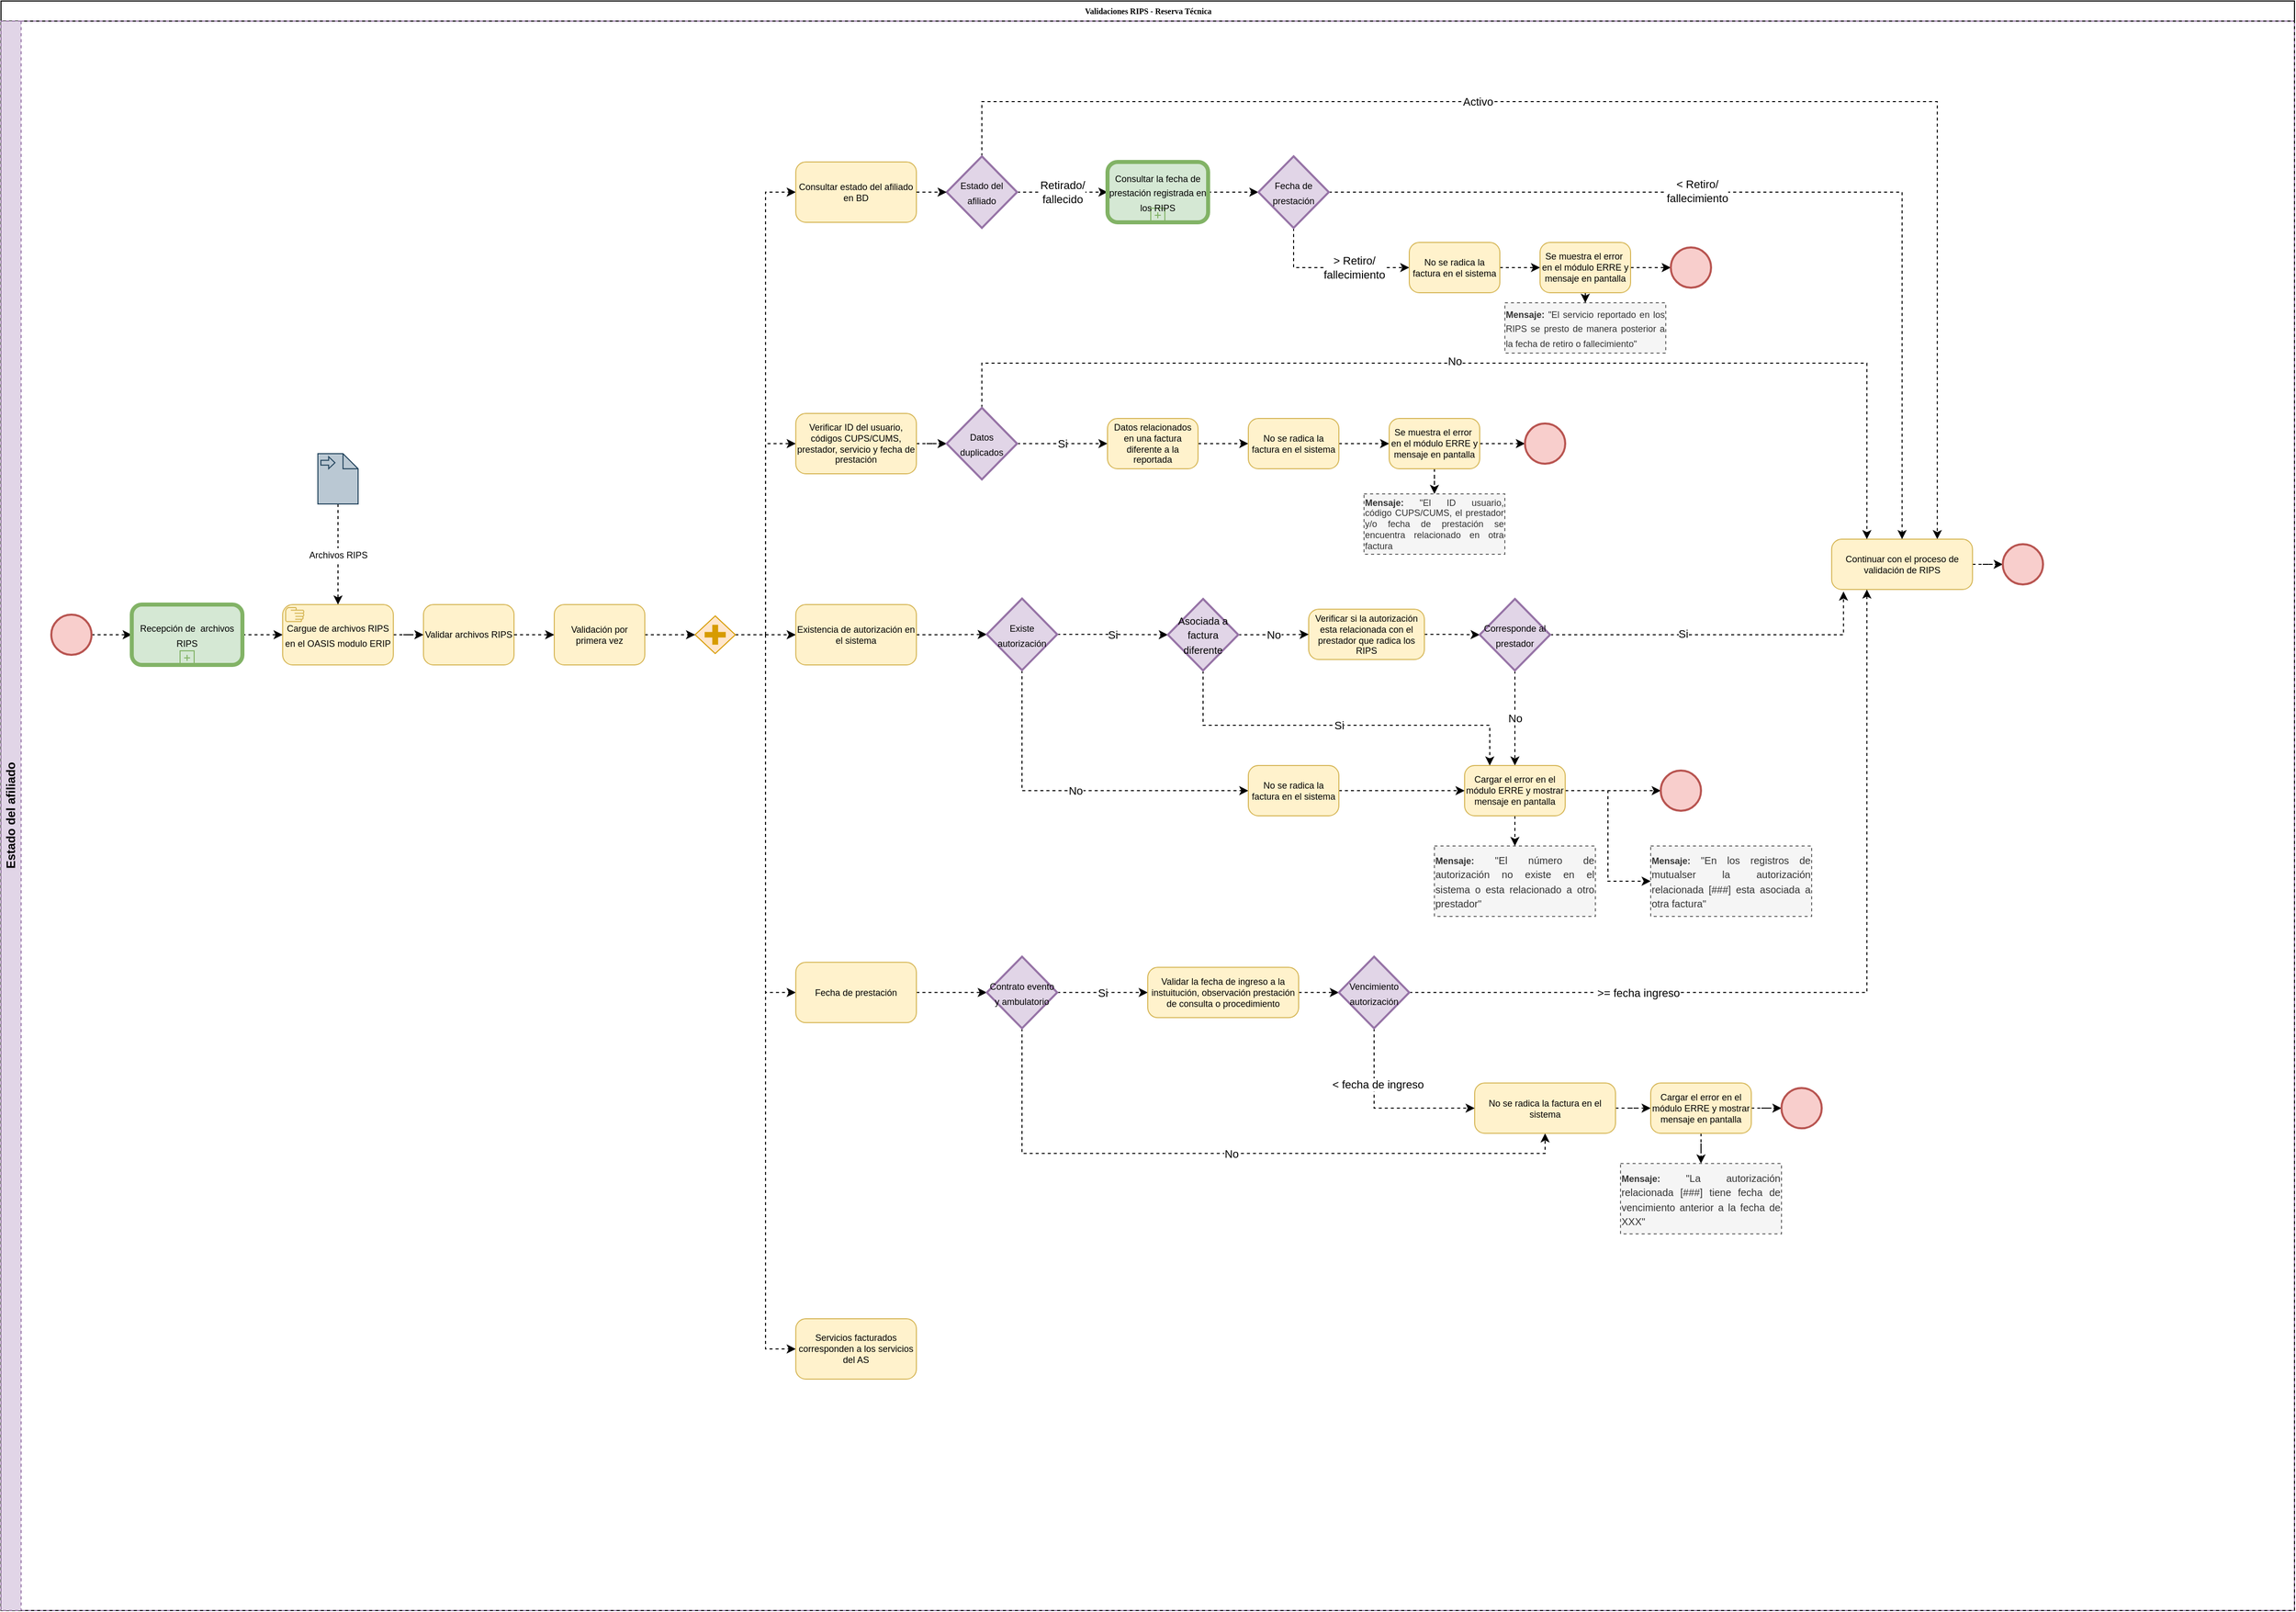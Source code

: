 <mxfile version="21.1.2" type="github">
  <diagram name="Page-1" id="c7488fd3-1785-93aa-aadb-54a6760d102a">
    <mxGraphModel dx="1617" dy="796" grid="1" gridSize="10" guides="1" tooltips="1" connect="1" arrows="1" fold="1" page="1" pageScale="1" pageWidth="2336" pageHeight="1654" background="none" math="0" shadow="0">
      <root>
        <mxCell id="0" />
        <mxCell id="1" parent="0" />
        <mxCell id="2b4e8129b02d487f-1" value="Validaciones RIPS - Reserva Técnica" style="swimlane;html=1;childLayout=stackLayout;horizontal=1;startSize=20;horizontalStack=0;rounded=0;shadow=0;labelBackgroundColor=none;strokeWidth=1;fontFamily=Verdana;fontSize=8;align=center;" parent="1" vertex="1">
          <mxGeometry x="30" y="40" width="2280" height="1600" as="geometry" />
        </mxCell>
        <mxCell id="2b4e8129b02d487f-2" value="Estado del afiliado" style="swimlane;html=1;startSize=20;horizontal=0;dashed=1;fillColor=#e1d5e7;strokeColor=#9673a6;" parent="2b4e8129b02d487f-1" vertex="1">
          <mxGeometry y="20" width="2280" height="1580" as="geometry" />
        </mxCell>
        <mxCell id="vUZzg_QwLZEA6atEJ-6O-3" style="edgeStyle=orthogonalEdgeStyle;rounded=0;orthogonalLoop=1;jettySize=auto;html=1;dashed=1;entryX=0;entryY=0.5;entryDx=0;entryDy=0;entryPerimeter=0;" parent="2b4e8129b02d487f-2" source="vUZzg_QwLZEA6atEJ-6O-2" target="q4aeZ8HjHM6SwuqYir7_-1" edge="1">
          <mxGeometry relative="1" as="geometry">
            <mxPoint x="140" y="610" as="targetPoint" />
          </mxGeometry>
        </mxCell>
        <mxCell id="vUZzg_QwLZEA6atEJ-6O-2" value="" style="strokeWidth=2;html=1;shape=mxgraph.flowchart.start_2;whiteSpace=wrap;fillColor=#f8cecc;strokeColor=#b85450;" parent="2b4e8129b02d487f-2" vertex="1">
          <mxGeometry x="50" y="590" width="40" height="40" as="geometry" />
        </mxCell>
        <mxCell id="q4aeZ8HjHM6SwuqYir7_-8" style="edgeStyle=orthogonalEdgeStyle;rounded=0;orthogonalLoop=1;jettySize=auto;html=1;dashed=1;" parent="2b4e8129b02d487f-2" source="q4aeZ8HjHM6SwuqYir7_-1" target="q4aeZ8HjHM6SwuqYir7_-11" edge="1">
          <mxGeometry relative="1" as="geometry">
            <mxPoint x="280" y="610" as="targetPoint" />
          </mxGeometry>
        </mxCell>
        <UserObject label="&lt;font style=&quot;font-size: 9px;&quot;&gt;Recepción de&amp;nbsp; archivos RIPS&lt;/font&gt;" link="https://app.diagrams.net/#Hkevinjporto%2FDiagramas-de-procesos%2Fmain%2FDiagrama_recepci%C3%B3n_RIPS" id="q4aeZ8HjHM6SwuqYir7_-1">
          <mxCell style="points=[[0.25,0,0],[0.5,0,0],[0.75,0,0],[1,0.25,0],[1,0.5,0],[1,0.75,0],[0.75,1,0],[0.5,1,0],[0.25,1,0],[0,0.75,0],[0,0.5,0],[0,0.25,0]];shape=mxgraph.bpmn.task;whiteSpace=wrap;rectStyle=rounded;size=10;html=1;bpmnShapeType=call;isLoopSub=1;fillColor=#d5e8d4;strokeColor=#82b366;" parent="2b4e8129b02d487f-2" vertex="1">
            <mxGeometry x="130" y="580" width="110" height="60" as="geometry" />
          </mxCell>
        </UserObject>
        <mxCell id="q4aeZ8HjHM6SwuqYir7_-10" value="Validar archivos RIPS" style="points=[[0.25,0,0],[0.5,0,0],[0.75,0,0],[1,0.25,0],[1,0.5,0],[1,0.75,0],[0.75,1,0],[0.5,1,0],[0.25,1,0],[0,0.75,0],[0,0.5,0],[0,0.25,0]];shape=mxgraph.bpmn.task;whiteSpace=wrap;rectStyle=rounded;size=10;html=1;taskMarker=abstract;fontSize=9;fillColor=#fff2cc;strokeColor=#d6b656;" parent="2b4e8129b02d487f-2" vertex="1">
          <mxGeometry x="420" y="580" width="90" height="60" as="geometry" />
        </mxCell>
        <mxCell id="q4aeZ8HjHM6SwuqYir7_-14" style="edgeStyle=orthogonalEdgeStyle;rounded=0;orthogonalLoop=1;jettySize=auto;html=1;entryX=0;entryY=0.5;entryDx=0;entryDy=0;entryPerimeter=0;dashed=1;" parent="2b4e8129b02d487f-2" source="q4aeZ8HjHM6SwuqYir7_-11" target="q4aeZ8HjHM6SwuqYir7_-10" edge="1">
          <mxGeometry relative="1" as="geometry" />
        </mxCell>
        <mxCell id="q4aeZ8HjHM6SwuqYir7_-11" value="&lt;font style=&quot;font-size: 9px;&quot;&gt;Cargue de archivos RIPS en el OASIS modulo ERIP&lt;/font&gt;" style="points=[[0.25,0,0],[0.5,0,0],[0.75,0,0],[1,0.25,0],[1,0.5,0],[1,0.75,0],[0.75,1,0],[0.5,1,0],[0.25,1,0],[0,0.75,0],[0,0.5,0],[0,0.25,0]];shape=mxgraph.bpmn.task;whiteSpace=wrap;rectStyle=rounded;size=10;html=1;container=1;expand=0;collapsible=0;taskMarker=manual;fillColor=#fff2cc;strokeColor=#d6b656;" parent="2b4e8129b02d487f-2" vertex="1">
          <mxGeometry x="280" y="580" width="110" height="60" as="geometry" />
        </mxCell>
        <mxCell id="q4aeZ8HjHM6SwuqYir7_-13" value="&lt;font style=&quot;font-size: 9px;&quot;&gt;Archivos RIPS&lt;/font&gt;" style="edgeStyle=orthogonalEdgeStyle;rounded=0;orthogonalLoop=1;jettySize=auto;html=1;dashed=1;" parent="2b4e8129b02d487f-2" source="q4aeZ8HjHM6SwuqYir7_-12" target="q4aeZ8HjHM6SwuqYir7_-11" edge="1">
          <mxGeometry relative="1" as="geometry" />
        </mxCell>
        <mxCell id="q4aeZ8HjHM6SwuqYir7_-12" value="" style="shape=mxgraph.bpmn.data;labelPosition=center;verticalLabelPosition=bottom;align=center;verticalAlign=top;whiteSpace=wrap;size=15;html=1;bpmnTransferType=input;fontSize=9;fillColor=#bac8d3;strokeColor=#23445d;" parent="2b4e8129b02d487f-2" vertex="1">
          <mxGeometry x="315" y="430" width="40" height="50" as="geometry" />
        </mxCell>
        <mxCell id="q4aeZ8HjHM6SwuqYir7_-17" style="edgeStyle=orthogonalEdgeStyle;rounded=0;orthogonalLoop=1;jettySize=auto;html=1;dashed=1;entryX=0;entryY=0.5;entryDx=0;entryDy=0;entryPerimeter=0;exitX=1;exitY=0.5;exitDx=0;exitDy=0;exitPerimeter=0;" parent="2b4e8129b02d487f-2" source="q4aeZ8HjHM6SwuqYir7_-16" target="q4aeZ8HjHM6SwuqYir7_-18" edge="1">
          <mxGeometry relative="1" as="geometry">
            <mxPoint x="820.11" y="300" as="targetPoint" />
            <mxPoint x="750.003" y="300.1" as="sourcePoint" />
          </mxGeometry>
        </mxCell>
        <mxCell id="q4aeZ8HjHM6SwuqYir7_-37" style="edgeStyle=orthogonalEdgeStyle;rounded=0;orthogonalLoop=1;jettySize=auto;html=1;entryX=0;entryY=0.5;entryDx=0;entryDy=0;entryPerimeter=0;dashed=1;exitX=1;exitY=0.5;exitDx=0;exitDy=0;exitPerimeter=0;" parent="2b4e8129b02d487f-2" source="q4aeZ8HjHM6SwuqYir7_-16" target="q4aeZ8HjHM6SwuqYir7_-36" edge="1">
          <mxGeometry relative="1" as="geometry">
            <mxPoint x="750.003" y="300.1" as="sourcePoint" />
          </mxGeometry>
        </mxCell>
        <mxCell id="q4aeZ8HjHM6SwuqYir7_-39" style="edgeStyle=orthogonalEdgeStyle;rounded=0;orthogonalLoop=1;jettySize=auto;html=1;entryX=0;entryY=0.5;entryDx=0;entryDy=0;entryPerimeter=0;dashed=1;exitX=1;exitY=0.5;exitDx=0;exitDy=0;exitPerimeter=0;" parent="2b4e8129b02d487f-2" source="q4aeZ8HjHM6SwuqYir7_-16" target="q4aeZ8HjHM6SwuqYir7_-38" edge="1">
          <mxGeometry relative="1" as="geometry">
            <mxPoint x="750.003" y="300.1" as="sourcePoint" />
            <Array as="points">
              <mxPoint x="760" y="610" />
              <mxPoint x="760" y="966" />
            </Array>
          </mxGeometry>
        </mxCell>
        <mxCell id="q4aeZ8HjHM6SwuqYir7_-41" style="edgeStyle=orthogonalEdgeStyle;rounded=0;orthogonalLoop=1;jettySize=auto;html=1;entryX=0;entryY=0.5;entryDx=0;entryDy=0;entryPerimeter=0;dashed=1;exitX=1;exitY=0.5;exitDx=0;exitDy=0;exitPerimeter=0;" parent="2b4e8129b02d487f-2" source="q4aeZ8HjHM6SwuqYir7_-16" target="q4aeZ8HjHM6SwuqYir7_-40" edge="1">
          <mxGeometry relative="1" as="geometry">
            <mxPoint x="750.003" y="300.1" as="sourcePoint" />
          </mxGeometry>
        </mxCell>
        <mxCell id="0h3Z5OLf3pgDf_X1rs7T-4" style="edgeStyle=orthogonalEdgeStyle;rounded=0;orthogonalLoop=1;jettySize=auto;html=1;entryX=0;entryY=0.5;entryDx=0;entryDy=0;entryPerimeter=0;dashed=1;" edge="1" parent="2b4e8129b02d487f-2" source="q4aeZ8HjHM6SwuqYir7_-16" target="0h3Z5OLf3pgDf_X1rs7T-3">
          <mxGeometry relative="1" as="geometry" />
        </mxCell>
        <mxCell id="q4aeZ8HjHM6SwuqYir7_-16" value="" style="points=[[0.25,0.25,0],[0.5,0,0],[0.75,0.25,0],[1,0.5,0],[0.75,0.75,0],[0.5,1,0],[0.25,0.75,0],[0,0.5,0]];shape=mxgraph.bpmn.gateway2;html=1;verticalLabelPosition=bottom;labelBackgroundColor=#ffffff;verticalAlign=top;align=center;perimeter=rhombusPerimeter;outlineConnect=0;outline=none;symbol=none;gwType=parallel;fillColor=#ffe6cc;strokeColor=#d79b00;" parent="2b4e8129b02d487f-2" vertex="1">
          <mxGeometry x="690" y="591.25" width="40" height="37.5" as="geometry" />
        </mxCell>
        <mxCell id="q4aeZ8HjHM6SwuqYir7_-15" style="edgeStyle=orthogonalEdgeStyle;rounded=0;orthogonalLoop=1;jettySize=auto;html=1;dashed=1;entryX=0;entryY=0.5;entryDx=0;entryDy=0;entryPerimeter=0;" parent="2b4e8129b02d487f-2" source="q4aeZ8HjHM6SwuqYir7_-10" target="q4aeZ8HjHM6SwuqYir7_-64" edge="1">
          <mxGeometry relative="1" as="geometry">
            <mxPoint x="560" y="610" as="targetPoint" />
            <Array as="points" />
          </mxGeometry>
        </mxCell>
        <mxCell id="q4aeZ8HjHM6SwuqYir7_-67" style="edgeStyle=orthogonalEdgeStyle;rounded=0;orthogonalLoop=1;jettySize=auto;html=1;dashed=1;entryX=0;entryY=0.5;entryDx=0;entryDy=0;entryPerimeter=0;" parent="2b4e8129b02d487f-2" source="q4aeZ8HjHM6SwuqYir7_-18" target="q4aeZ8HjHM6SwuqYir7_-69" edge="1">
          <mxGeometry relative="1" as="geometry">
            <mxPoint x="940" y="390" as="targetPoint" />
            <Array as="points" />
          </mxGeometry>
        </mxCell>
        <mxCell id="q4aeZ8HjHM6SwuqYir7_-18" value="Verificar ID del usuario, códigos CUPS/CUMS, prestador, servicio y fecha de prestación" style="points=[[0.25,0,0],[0.5,0,0],[0.75,0,0],[1,0.25,0],[1,0.5,0],[1,0.75,0],[0.75,1,0],[0.5,1,0],[0.25,1,0],[0,0.75,0],[0,0.5,0],[0,0.25,0]];shape=mxgraph.bpmn.task;whiteSpace=wrap;rectStyle=rounded;size=10;html=1;taskMarker=abstract;fontSize=9;fillColor=#fff2cc;strokeColor=#d6b656;" parent="2b4e8129b02d487f-2" vertex="1">
          <mxGeometry x="790.11" y="390" width="119.89" height="60" as="geometry" />
        </mxCell>
        <mxCell id="q4aeZ8HjHM6SwuqYir7_-36" value="Consultar estado del afiliado en BD" style="points=[[0.25,0,0],[0.5,0,0],[0.75,0,0],[1,0.25,0],[1,0.5,0],[1,0.75,0],[0.75,1,0],[0.5,1,0],[0.25,1,0],[0,0.75,0],[0,0.5,0],[0,0.25,0]];shape=mxgraph.bpmn.task;whiteSpace=wrap;rectStyle=rounded;size=10;html=1;taskMarker=abstract;fontSize=9;fillColor=#fff2cc;strokeColor=#d6b656;" parent="2b4e8129b02d487f-2" vertex="1">
          <mxGeometry x="790.11" y="140" width="119.89" height="60" as="geometry" />
        </mxCell>
        <mxCell id="96rb111MpXqOaE1i3Asx-75" style="edgeStyle=orthogonalEdgeStyle;rounded=0;orthogonalLoop=1;jettySize=auto;html=1;entryX=0;entryY=0.5;entryDx=0;entryDy=0;entryPerimeter=0;dashed=1;" parent="2b4e8129b02d487f-2" source="q4aeZ8HjHM6SwuqYir7_-38" target="96rb111MpXqOaE1i3Asx-74" edge="1">
          <mxGeometry relative="1" as="geometry" />
        </mxCell>
        <mxCell id="q4aeZ8HjHM6SwuqYir7_-38" value="Fecha de prestación" style="points=[[0.25,0,0],[0.5,0,0],[0.75,0,0],[1,0.25,0],[1,0.5,0],[1,0.75,0],[0.75,1,0],[0.5,1,0],[0.25,1,0],[0,0.75,0],[0,0.5,0],[0,0.25,0]];shape=mxgraph.bpmn.task;whiteSpace=wrap;rectStyle=rounded;size=10;html=1;taskMarker=abstract;fontSize=9;fillColor=#fff2cc;strokeColor=#d6b656;" parent="2b4e8129b02d487f-2" vertex="1">
          <mxGeometry x="790.11" y="935.63" width="119.89" height="60" as="geometry" />
        </mxCell>
        <mxCell id="q4aeZ8HjHM6SwuqYir7_-98" style="edgeStyle=orthogonalEdgeStyle;rounded=0;orthogonalLoop=1;jettySize=auto;html=1;entryX=0;entryY=0.5;entryDx=0;entryDy=0;entryPerimeter=0;dashed=1;" parent="2b4e8129b02d487f-2" source="q4aeZ8HjHM6SwuqYir7_-40" target="q4aeZ8HjHM6SwuqYir7_-95" edge="1">
          <mxGeometry relative="1" as="geometry" />
        </mxCell>
        <mxCell id="q4aeZ8HjHM6SwuqYir7_-40" value="Existencia de autorización en el sistema" style="points=[[0.25,0,0],[0.5,0,0],[0.75,0,0],[1,0.25,0],[1,0.5,0],[1,0.75,0],[0.75,1,0],[0.5,1,0],[0.25,1,0],[0,0.75,0],[0,0.5,0],[0,0.25,0]];shape=mxgraph.bpmn.task;whiteSpace=wrap;rectStyle=rounded;size=10;html=1;taskMarker=abstract;fontSize=9;fillColor=#fff2cc;strokeColor=#d6b656;" parent="2b4e8129b02d487f-2" vertex="1">
          <mxGeometry x="790.11" y="580" width="119.89" height="60" as="geometry" />
        </mxCell>
        <mxCell id="q4aeZ8HjHM6SwuqYir7_-44" value="Retirado/&lt;br&gt;fallecido" style="edgeStyle=orthogonalEdgeStyle;rounded=0;orthogonalLoop=1;jettySize=auto;html=1;entryX=0;entryY=0.5;entryDx=0;entryDy=0;entryPerimeter=0;dashed=1;" parent="2b4e8129b02d487f-2" source="q4aeZ8HjHM6SwuqYir7_-43" target="96rb111MpXqOaE1i3Asx-1" edge="1">
          <mxGeometry relative="1" as="geometry">
            <mxPoint x="1100" y="170" as="targetPoint" />
          </mxGeometry>
        </mxCell>
        <mxCell id="q4aeZ8HjHM6SwuqYir7_-45" value="Activo" style="edgeStyle=orthogonalEdgeStyle;rounded=0;orthogonalLoop=1;jettySize=auto;html=1;dashed=1;entryX=0.75;entryY=0;entryDx=0;entryDy=0;entryPerimeter=0;" parent="2b4e8129b02d487f-2" source="q4aeZ8HjHM6SwuqYir7_-43" target="q4aeZ8HjHM6SwuqYir7_-47" edge="1">
          <mxGeometry x="-0.24" relative="1" as="geometry">
            <mxPoint x="1790" y="75" as="targetPoint" />
            <Array as="points">
              <mxPoint x="975" y="80" />
              <mxPoint x="1925" y="80" />
            </Array>
            <mxPoint as="offset" />
          </mxGeometry>
        </mxCell>
        <mxCell id="q4aeZ8HjHM6SwuqYir7_-43" value="&lt;font style=&quot;font-size: 9px;&quot;&gt;Estado del afiliado&lt;/font&gt;" style="strokeWidth=2;html=1;shape=mxgraph.flowchart.decision;whiteSpace=wrap;fillColor=#e1d5e7;strokeColor=#9673a6;" parent="2b4e8129b02d487f-2" vertex="1">
          <mxGeometry x="940.11" y="134.38" width="70" height="71.25" as="geometry" />
        </mxCell>
        <mxCell id="q4aeZ8HjHM6SwuqYir7_-42" style="edgeStyle=orthogonalEdgeStyle;rounded=0;orthogonalLoop=1;jettySize=auto;html=1;dashed=1;" parent="2b4e8129b02d487f-2" source="q4aeZ8HjHM6SwuqYir7_-36" target="q4aeZ8HjHM6SwuqYir7_-43" edge="1">
          <mxGeometry relative="1" as="geometry">
            <mxPoint x="940.11" y="170" as="targetPoint" />
          </mxGeometry>
        </mxCell>
        <mxCell id="q4aeZ8HjHM6SwuqYir7_-51" style="edgeStyle=orthogonalEdgeStyle;rounded=0;orthogonalLoop=1;jettySize=auto;html=1;dashed=1;entryX=0;entryY=0.5;entryDx=0;entryDy=0;entryPerimeter=0;exitX=1;exitY=0.5;exitDx=0;exitDy=0;exitPerimeter=0;" parent="2b4e8129b02d487f-2" source="96rb111MpXqOaE1i3Asx-1" target="q4aeZ8HjHM6SwuqYir7_-52" edge="1">
          <mxGeometry relative="1" as="geometry">
            <mxPoint x="1300.11" y="170.01" as="targetPoint" />
            <mxPoint x="1190" y="170.005" as="sourcePoint" />
          </mxGeometry>
        </mxCell>
        <mxCell id="q4aeZ8HjHM6SwuqYir7_-75" style="edgeStyle=orthogonalEdgeStyle;rounded=0;orthogonalLoop=1;jettySize=auto;html=1;dashed=1;entryX=0;entryY=0.5;entryDx=0;entryDy=0;entryPerimeter=0;" parent="2b4e8129b02d487f-2" source="q4aeZ8HjHM6SwuqYir7_-47" target="q4aeZ8HjHM6SwuqYir7_-76" edge="1">
          <mxGeometry relative="1" as="geometry">
            <mxPoint x="2180" y="535" as="targetPoint" />
          </mxGeometry>
        </mxCell>
        <mxCell id="q4aeZ8HjHM6SwuqYir7_-47" value="Continuar con el proceso de validación de RIPS" style="points=[[0.25,0,0],[0.5,0,0],[0.75,0,0],[1,0.25,0],[1,0.5,0],[1,0.75,0],[0.75,1,0],[0.5,1,0],[0.25,1,0],[0,0.75,0],[0,0.5,0],[0,0.25,0]];shape=mxgraph.bpmn.task;whiteSpace=wrap;rectStyle=rounded;size=10;html=1;taskMarker=abstract;fontSize=9;fillColor=#fff2cc;strokeColor=#d6b656;" parent="2b4e8129b02d487f-2" vertex="1">
          <mxGeometry x="1819.89" y="515" width="140" height="50" as="geometry" />
        </mxCell>
        <mxCell id="q4aeZ8HjHM6SwuqYir7_-53" style="edgeStyle=orthogonalEdgeStyle;rounded=0;orthogonalLoop=1;jettySize=auto;html=1;dashed=1;" parent="2b4e8129b02d487f-2" source="q4aeZ8HjHM6SwuqYir7_-52" target="q4aeZ8HjHM6SwuqYir7_-47" edge="1">
          <mxGeometry relative="1" as="geometry">
            <mxPoint x="2050" y="170" as="targetPoint" />
          </mxGeometry>
        </mxCell>
        <mxCell id="q4aeZ8HjHM6SwuqYir7_-55" value="&amp;lt; Retiro/&lt;br&gt;fallecimiento" style="edgeLabel;html=1;align=center;verticalAlign=middle;resizable=0;points=[];" parent="q4aeZ8HjHM6SwuqYir7_-53" vertex="1" connectable="0">
          <mxGeometry x="-0.201" y="1" relative="1" as="geometry">
            <mxPoint as="offset" />
          </mxGeometry>
        </mxCell>
        <mxCell id="q4aeZ8HjHM6SwuqYir7_-56" style="edgeStyle=orthogonalEdgeStyle;rounded=0;orthogonalLoop=1;jettySize=auto;html=1;dashed=1;entryX=0;entryY=0.5;entryDx=0;entryDy=0;entryPerimeter=0;exitX=0.5;exitY=1;exitDx=0;exitDy=0;exitPerimeter=0;" parent="2b4e8129b02d487f-2" source="q4aeZ8HjHM6SwuqYir7_-52" target="q4aeZ8HjHM6SwuqYir7_-57" edge="1">
          <mxGeometry relative="1" as="geometry">
            <mxPoint x="1560.11" y="300" as="targetPoint" />
            <Array as="points">
              <mxPoint x="1285" y="245" />
            </Array>
          </mxGeometry>
        </mxCell>
        <mxCell id="q4aeZ8HjHM6SwuqYir7_-63" value="&amp;gt; Retiro/&lt;br&gt;fallecimiento" style="edgeLabel;html=1;align=center;verticalAlign=middle;resizable=0;points=[];" parent="q4aeZ8HjHM6SwuqYir7_-56" vertex="1" connectable="0">
          <mxGeometry x="-0.375" y="-4" relative="1" as="geometry">
            <mxPoint x="51" y="-4" as="offset" />
          </mxGeometry>
        </mxCell>
        <mxCell id="q4aeZ8HjHM6SwuqYir7_-52" value="&lt;font style=&quot;font-size: 9px;&quot;&gt;Fecha de prestación&lt;/font&gt;" style="strokeWidth=2;html=1;shape=mxgraph.flowchart.decision;whiteSpace=wrap;fillColor=#e1d5e7;strokeColor=#9673a6;" parent="2b4e8129b02d487f-2" vertex="1">
          <mxGeometry x="1250" y="134.38" width="70" height="71.25" as="geometry" />
        </mxCell>
        <mxCell id="q4aeZ8HjHM6SwuqYir7_-58" style="edgeStyle=orthogonalEdgeStyle;rounded=0;orthogonalLoop=1;jettySize=auto;html=1;dashed=1;entryX=0;entryY=0.5;entryDx=0;entryDy=0;entryPerimeter=0;" parent="2b4e8129b02d487f-2" source="q4aeZ8HjHM6SwuqYir7_-57" target="q4aeZ8HjHM6SwuqYir7_-59" edge="1">
          <mxGeometry relative="1" as="geometry">
            <mxPoint x="1660.11" y="245" as="targetPoint" />
          </mxGeometry>
        </mxCell>
        <mxCell id="q4aeZ8HjHM6SwuqYir7_-57" value="No se radica la factura en el sistema" style="points=[[0.25,0,0],[0.5,0,0],[0.75,0,0],[1,0.25,0],[1,0.5,0],[1,0.75,0],[0.75,1,0],[0.5,1,0],[0.25,1,0],[0,0.75,0],[0,0.5,0],[0,0.25,0]];shape=mxgraph.bpmn.task;whiteSpace=wrap;rectStyle=rounded;size=10;html=1;taskMarker=abstract;fontSize=9;fillColor=#fff2cc;strokeColor=#d6b656;" parent="2b4e8129b02d487f-2" vertex="1">
          <mxGeometry x="1400" y="220" width="90" height="50" as="geometry" />
        </mxCell>
        <mxCell id="q4aeZ8HjHM6SwuqYir7_-61" style="edgeStyle=orthogonalEdgeStyle;rounded=0;orthogonalLoop=1;jettySize=auto;html=1;dashed=1;entryX=0.5;entryY=0;entryDx=0;entryDy=0;" parent="2b4e8129b02d487f-2" source="q4aeZ8HjHM6SwuqYir7_-59" target="q4aeZ8HjHM6SwuqYir7_-62" edge="1">
          <mxGeometry relative="1" as="geometry">
            <mxPoint x="1800.11" y="245" as="targetPoint" />
          </mxGeometry>
        </mxCell>
        <mxCell id="96rb111MpXqOaE1i3Asx-187" style="edgeStyle=orthogonalEdgeStyle;rounded=0;orthogonalLoop=1;jettySize=auto;html=1;entryX=0;entryY=0.5;entryDx=0;entryDy=0;entryPerimeter=0;dashed=1;" parent="2b4e8129b02d487f-2" source="q4aeZ8HjHM6SwuqYir7_-59" target="96rb111MpXqOaE1i3Asx-188" edge="1">
          <mxGeometry relative="1" as="geometry">
            <mxPoint x="1670" y="245" as="targetPoint" />
          </mxGeometry>
        </mxCell>
        <mxCell id="q4aeZ8HjHM6SwuqYir7_-59" value="Se muestra el error&amp;nbsp; en el módulo ERRE y mensaje en pantalla" style="points=[[0.25,0,0],[0.5,0,0],[0.75,0,0],[1,0.25,0],[1,0.5,0],[1,0.75,0],[0.75,1,0],[0.5,1,0],[0.25,1,0],[0,0.75,0],[0,0.5,0],[0,0.25,0]];shape=mxgraph.bpmn.task;whiteSpace=wrap;rectStyle=rounded;size=10;html=1;taskMarker=abstract;fontSize=9;fillColor=#fff2cc;strokeColor=#d6b656;" parent="2b4e8129b02d487f-2" vertex="1">
          <mxGeometry x="1530" y="220" width="90" height="50" as="geometry" />
        </mxCell>
        <mxCell id="q4aeZ8HjHM6SwuqYir7_-62" value="&lt;div style=&quot;text-align: justify;&quot;&gt;&lt;b style=&quot;font-size: 9px; background-color: initial;&quot;&gt;Mensaje:&lt;/b&gt;&lt;span style=&quot;font-size: 9px; background-color: initial;&quot;&gt; &quot;El servicio reportado en los RIPS se presto de manera posterior a la fecha de retiro o fallecimiento&quot;&lt;/span&gt;&lt;/div&gt;" style="text;html=1;strokeColor=#666666;fillColor=#f5f5f5;align=center;verticalAlign=middle;whiteSpace=wrap;rounded=0;dashed=1;fontColor=#333333;" parent="2b4e8129b02d487f-2" vertex="1">
          <mxGeometry x="1495.05" y="280" width="159.89" height="50" as="geometry" />
        </mxCell>
        <mxCell id="q4aeZ8HjHM6SwuqYir7_-66" style="edgeStyle=orthogonalEdgeStyle;rounded=0;orthogonalLoop=1;jettySize=auto;html=1;entryX=0;entryY=0.5;entryDx=0;entryDy=0;entryPerimeter=0;dashed=1;" parent="2b4e8129b02d487f-2" source="q4aeZ8HjHM6SwuqYir7_-64" target="q4aeZ8HjHM6SwuqYir7_-16" edge="1">
          <mxGeometry relative="1" as="geometry" />
        </mxCell>
        <mxCell id="q4aeZ8HjHM6SwuqYir7_-64" value="Validación por primera vez" style="points=[[0.25,0,0],[0.5,0,0],[0.75,0,0],[1,0.25,0],[1,0.5,0],[1,0.75,0],[0.75,1,0],[0.5,1,0],[0.25,1,0],[0,0.75,0],[0,0.5,0],[0,0.25,0]];shape=mxgraph.bpmn.task;whiteSpace=wrap;rectStyle=rounded;size=10;html=1;taskMarker=abstract;fontSize=9;fillColor=#fff2cc;strokeColor=#d6b656;" parent="2b4e8129b02d487f-2" vertex="1">
          <mxGeometry x="550" y="580" width="90" height="60" as="geometry" />
        </mxCell>
        <mxCell id="q4aeZ8HjHM6SwuqYir7_-70" style="edgeStyle=orthogonalEdgeStyle;rounded=0;orthogonalLoop=1;jettySize=auto;html=1;entryX=0.25;entryY=0;entryDx=0;entryDy=0;entryPerimeter=0;dashed=1;" parent="2b4e8129b02d487f-2" source="q4aeZ8HjHM6SwuqYir7_-69" target="q4aeZ8HjHM6SwuqYir7_-47" edge="1">
          <mxGeometry relative="1" as="geometry">
            <mxPoint x="1115.16" y="340" as="targetPoint" />
            <Array as="points">
              <mxPoint x="975" y="340" />
              <mxPoint x="1855" y="340" />
            </Array>
          </mxGeometry>
        </mxCell>
        <mxCell id="q4aeZ8HjHM6SwuqYir7_-78" value="No" style="edgeLabel;html=1;align=center;verticalAlign=middle;resizable=0;points=[];" parent="q4aeZ8HjHM6SwuqYir7_-70" vertex="1" connectable="0">
          <mxGeometry x="-0.065" y="2" relative="1" as="geometry">
            <mxPoint as="offset" />
          </mxGeometry>
        </mxCell>
        <mxCell id="q4aeZ8HjHM6SwuqYir7_-79" value="Si" style="edgeStyle=orthogonalEdgeStyle;rounded=0;orthogonalLoop=1;jettySize=auto;html=1;dashed=1;entryX=0;entryY=0.5;entryDx=0;entryDy=0;entryPerimeter=0;" parent="2b4e8129b02d487f-2" source="q4aeZ8HjHM6SwuqYir7_-69" target="q4aeZ8HjHM6SwuqYir7_-80" edge="1">
          <mxGeometry relative="1" as="geometry">
            <mxPoint x="1100" y="419.995" as="targetPoint" />
          </mxGeometry>
        </mxCell>
        <mxCell id="q4aeZ8HjHM6SwuqYir7_-69" value="&lt;font style=&quot;font-size: 9px;&quot;&gt;Datos duplicados&lt;/font&gt;" style="strokeWidth=2;html=1;shape=mxgraph.flowchart.decision;whiteSpace=wrap;fillColor=#e1d5e7;strokeColor=#9673a6;" parent="2b4e8129b02d487f-2" vertex="1">
          <mxGeometry x="940.11" y="384.37" width="70" height="71.25" as="geometry" />
        </mxCell>
        <mxCell id="q4aeZ8HjHM6SwuqYir7_-76" value="" style="strokeWidth=2;html=1;shape=mxgraph.flowchart.start_2;whiteSpace=wrap;fillColor=#f8cecc;strokeColor=#b85450;" parent="2b4e8129b02d487f-2" vertex="1">
          <mxGeometry x="1990" y="520" width="40" height="40" as="geometry" />
        </mxCell>
        <mxCell id="q4aeZ8HjHM6SwuqYir7_-81" style="edgeStyle=orthogonalEdgeStyle;rounded=0;orthogonalLoop=1;jettySize=auto;html=1;dashed=1;entryX=0;entryY=0.5;entryDx=0;entryDy=0;entryPerimeter=0;" parent="2b4e8129b02d487f-2" source="q4aeZ8HjHM6SwuqYir7_-80" target="q4aeZ8HjHM6SwuqYir7_-82" edge="1">
          <mxGeometry relative="1" as="geometry">
            <mxPoint x="1250" y="419.99" as="targetPoint" />
          </mxGeometry>
        </mxCell>
        <mxCell id="q4aeZ8HjHM6SwuqYir7_-80" value="Datos relacionados en una factura diferente a la reportada" style="points=[[0.25,0,0],[0.5,0,0],[0.75,0,0],[1,0.25,0],[1,0.5,0],[1,0.75,0],[0.75,1,0],[0.5,1,0],[0.25,1,0],[0,0.75,0],[0,0.5,0],[0,0.25,0]];shape=mxgraph.bpmn.task;whiteSpace=wrap;rectStyle=rounded;size=10;html=1;taskMarker=abstract;fontSize=9;fillColor=#fff2cc;strokeColor=#d6b656;" parent="2b4e8129b02d487f-2" vertex="1">
          <mxGeometry x="1100" y="394.99" width="90" height="50" as="geometry" />
        </mxCell>
        <mxCell id="q4aeZ8HjHM6SwuqYir7_-84" style="edgeStyle=orthogonalEdgeStyle;rounded=0;orthogonalLoop=1;jettySize=auto;html=1;entryX=0;entryY=0.5;entryDx=0;entryDy=0;entryPerimeter=0;dashed=1;" parent="2b4e8129b02d487f-2" source="q4aeZ8HjHM6SwuqYir7_-82" target="q4aeZ8HjHM6SwuqYir7_-83" edge="1">
          <mxGeometry relative="1" as="geometry" />
        </mxCell>
        <mxCell id="q4aeZ8HjHM6SwuqYir7_-82" value="No se radica la factura en el sistema" style="points=[[0.25,0,0],[0.5,0,0],[0.75,0,0],[1,0.25,0],[1,0.5,0],[1,0.75,0],[0.75,1,0],[0.5,1,0],[0.25,1,0],[0,0.75,0],[0,0.5,0],[0,0.25,0]];shape=mxgraph.bpmn.task;whiteSpace=wrap;rectStyle=rounded;size=10;html=1;taskMarker=abstract;fontSize=9;fillColor=#fff2cc;strokeColor=#d6b656;" parent="2b4e8129b02d487f-2" vertex="1">
          <mxGeometry x="1240" y="394.99" width="90" height="50" as="geometry" />
        </mxCell>
        <mxCell id="q4aeZ8HjHM6SwuqYir7_-86" style="edgeStyle=orthogonalEdgeStyle;rounded=0;orthogonalLoop=1;jettySize=auto;html=1;dashed=1;" parent="2b4e8129b02d487f-2" source="q4aeZ8HjHM6SwuqYir7_-83" target="q4aeZ8HjHM6SwuqYir7_-85" edge="1">
          <mxGeometry relative="1" as="geometry" />
        </mxCell>
        <mxCell id="96rb111MpXqOaE1i3Asx-185" style="edgeStyle=orthogonalEdgeStyle;rounded=0;orthogonalLoop=1;jettySize=auto;html=1;entryX=0;entryY=0.5;entryDx=0;entryDy=0;entryPerimeter=0;dashed=1;" parent="2b4e8129b02d487f-2" source="q4aeZ8HjHM6SwuqYir7_-83" target="96rb111MpXqOaE1i3Asx-184" edge="1">
          <mxGeometry relative="1" as="geometry" />
        </mxCell>
        <mxCell id="q4aeZ8HjHM6SwuqYir7_-83" value="Se muestra el error&amp;nbsp; en el módulo ERRE y mensaje en pantalla" style="points=[[0.25,0,0],[0.5,0,0],[0.75,0,0],[1,0.25,0],[1,0.5,0],[1,0.75,0],[0.75,1,0],[0.5,1,0],[0.25,1,0],[0,0.75,0],[0,0.5,0],[0,0.25,0]];shape=mxgraph.bpmn.task;whiteSpace=wrap;rectStyle=rounded;size=10;html=1;taskMarker=abstract;fontSize=9;fillColor=#fff2cc;strokeColor=#d6b656;" parent="2b4e8129b02d487f-2" vertex="1">
          <mxGeometry x="1380" y="395" width="90" height="50" as="geometry" />
        </mxCell>
        <mxCell id="q4aeZ8HjHM6SwuqYir7_-85" value="&lt;div style=&quot;text-align: justify; font-size: 9px;&quot;&gt;&lt;b style=&quot;background-color: initial;&quot;&gt;Mensaje:&lt;/b&gt;&lt;span style=&quot;background-color: initial;&quot;&gt;&lt;font style=&quot;font-size: 9px;&quot;&gt; &quot;El ID usuario, código&amp;nbsp;CUPS/CUMS, el prestador y/o fecha de prestación se encuentra relacionado en otra factura&lt;/font&gt;&lt;/span&gt;&lt;/div&gt;" style="text;html=1;align=center;verticalAlign=middle;whiteSpace=wrap;rounded=0;dashed=1;fillColor=#f5f5f5;fontColor=#333333;strokeColor=#666666;" parent="2b4e8129b02d487f-2" vertex="1">
          <mxGeometry x="1355" y="470" width="140" height="60" as="geometry" />
        </mxCell>
        <mxCell id="q4aeZ8HjHM6SwuqYir7_-100" style="edgeStyle=orthogonalEdgeStyle;rounded=0;orthogonalLoop=1;jettySize=auto;html=1;dashed=1;" parent="2b4e8129b02d487f-2" source="q4aeZ8HjHM6SwuqYir7_-90" target="q4aeZ8HjHM6SwuqYir7_-99" edge="1">
          <mxGeometry relative="1" as="geometry" />
        </mxCell>
        <mxCell id="q4aeZ8HjHM6SwuqYir7_-90" value="Verificar si la autorización esta relacionada con el prestador que radica los RIPS" style="points=[[0.25,0,0],[0.5,0,0],[0.75,0,0],[1,0.25,0],[1,0.5,0],[1,0.75,0],[0.75,1,0],[0.5,1,0],[0.25,1,0],[0,0.75,0],[0,0.5,0],[0,0.25,0]];shape=mxgraph.bpmn.task;whiteSpace=wrap;rectStyle=rounded;size=10;html=1;taskMarker=abstract;fontSize=9;fillColor=#fff2cc;strokeColor=#d6b656;" parent="2b4e8129b02d487f-2" vertex="1">
          <mxGeometry x="1300" y="584.63" width="115" height="50" as="geometry" />
        </mxCell>
        <mxCell id="q4aeZ8HjHM6SwuqYir7_-97" value="Si" style="edgeStyle=orthogonalEdgeStyle;rounded=0;orthogonalLoop=1;jettySize=auto;html=1;dashed=1;entryX=0;entryY=0.5;entryDx=0;entryDy=0;entryPerimeter=0;" parent="2b4e8129b02d487f-2" source="q4aeZ8HjHM6SwuqYir7_-95" target="q4aeZ8HjHM6SwuqYir7_-109" edge="1">
          <mxGeometry relative="1" as="geometry">
            <mxPoint x="1140" y="610" as="targetPoint" />
            <Array as="points" />
          </mxGeometry>
        </mxCell>
        <mxCell id="q4aeZ8HjHM6SwuqYir7_-101" value="No" style="edgeStyle=orthogonalEdgeStyle;rounded=0;orthogonalLoop=1;jettySize=auto;html=1;dashed=1;entryX=0;entryY=0.5;entryDx=0;entryDy=0;entryPerimeter=0;startArrow=none;exitX=0.5;exitY=1;exitDx=0;exitDy=0;exitPerimeter=0;" parent="2b4e8129b02d487f-2" source="q4aeZ8HjHM6SwuqYir7_-95" target="q4aeZ8HjHM6SwuqYir7_-112" edge="1">
          <mxGeometry relative="1" as="geometry">
            <mxPoint x="1355.11" y="719.62" as="targetPoint" />
            <Array as="points" />
          </mxGeometry>
        </mxCell>
        <mxCell id="q4aeZ8HjHM6SwuqYir7_-95" value="&lt;font style=&quot;font-size: 9px;&quot;&gt;Existe autorización&lt;/font&gt;" style="strokeWidth=2;html=1;shape=mxgraph.flowchart.decision;whiteSpace=wrap;fillColor=#e1d5e7;strokeColor=#9673a6;" parent="2b4e8129b02d487f-2" vertex="1">
          <mxGeometry x="980.0" y="574" width="70" height="71.25" as="geometry" />
        </mxCell>
        <mxCell id="q4aeZ8HjHM6SwuqYir7_-108" value="No" style="edgeStyle=orthogonalEdgeStyle;rounded=0;orthogonalLoop=1;jettySize=auto;html=1;dashed=1;entryX=0.5;entryY=0;entryDx=0;entryDy=0;entryPerimeter=0;" parent="2b4e8129b02d487f-2" source="q4aeZ8HjHM6SwuqYir7_-99" target="q4aeZ8HjHM6SwuqYir7_-102" edge="1">
          <mxGeometry relative="1" as="geometry">
            <Array as="points" />
            <mxPoint x="1500" y="730" as="targetPoint" />
          </mxGeometry>
        </mxCell>
        <mxCell id="0h3Z5OLf3pgDf_X1rs7T-1" style="edgeStyle=orthogonalEdgeStyle;rounded=0;orthogonalLoop=1;jettySize=auto;html=1;entryX=0.084;entryY=1.04;entryDx=0;entryDy=0;entryPerimeter=0;dashed=1;" edge="1" parent="2b4e8129b02d487f-2" source="q4aeZ8HjHM6SwuqYir7_-99" target="q4aeZ8HjHM6SwuqYir7_-47">
          <mxGeometry relative="1" as="geometry" />
        </mxCell>
        <mxCell id="0h3Z5OLf3pgDf_X1rs7T-2" value="Si" style="edgeLabel;html=1;align=center;verticalAlign=middle;resizable=0;points=[];" vertex="1" connectable="0" parent="0h3Z5OLf3pgDf_X1rs7T-1">
          <mxGeometry x="-0.214" y="1" relative="1" as="geometry">
            <mxPoint as="offset" />
          </mxGeometry>
        </mxCell>
        <mxCell id="q4aeZ8HjHM6SwuqYir7_-99" value="&lt;font style=&quot;font-size: 9px;&quot;&gt;Corresponde al prestador&lt;/font&gt;" style="strokeWidth=2;html=1;shape=mxgraph.flowchart.decision;whiteSpace=wrap;fillColor=#e1d5e7;strokeColor=#9673a6;" parent="2b4e8129b02d487f-2" vertex="1">
          <mxGeometry x="1470" y="574.38" width="70" height="71.25" as="geometry" />
        </mxCell>
        <mxCell id="q4aeZ8HjHM6SwuqYir7_-104" style="edgeStyle=orthogonalEdgeStyle;rounded=0;orthogonalLoop=1;jettySize=auto;html=1;entryX=0.5;entryY=0;entryDx=0;entryDy=0;dashed=1;" parent="2b4e8129b02d487f-2" source="q4aeZ8HjHM6SwuqYir7_-102" target="q4aeZ8HjHM6SwuqYir7_-103" edge="1">
          <mxGeometry relative="1" as="geometry">
            <Array as="points">
              <mxPoint x="1505" y="820" />
              <mxPoint x="1505" y="820" />
            </Array>
          </mxGeometry>
        </mxCell>
        <mxCell id="q4aeZ8HjHM6SwuqYir7_-117" style="edgeStyle=orthogonalEdgeStyle;rounded=0;orthogonalLoop=1;jettySize=auto;html=1;entryX=0;entryY=0.5;entryDx=0;entryDy=0;dashed=1;" parent="2b4e8129b02d487f-2" source="q4aeZ8HjHM6SwuqYir7_-102" target="q4aeZ8HjHM6SwuqYir7_-116" edge="1">
          <mxGeometry relative="1" as="geometry" />
        </mxCell>
        <mxCell id="96rb111MpXqOaE1i3Asx-182" style="edgeStyle=orthogonalEdgeStyle;rounded=0;orthogonalLoop=1;jettySize=auto;html=1;dashed=1;entryX=0;entryY=0.5;entryDx=0;entryDy=0;entryPerimeter=0;" parent="2b4e8129b02d487f-2" source="q4aeZ8HjHM6SwuqYir7_-102" target="96rb111MpXqOaE1i3Asx-183" edge="1">
          <mxGeometry relative="1" as="geometry">
            <mxPoint x="1670" y="765" as="targetPoint" />
          </mxGeometry>
        </mxCell>
        <mxCell id="q4aeZ8HjHM6SwuqYir7_-102" value="Cargar el error en el módulo ERRE y mostrar mensaje en pantalla" style="points=[[0.25,0,0],[0.5,0,0],[0.75,0,0],[1,0.25,0],[1,0.5,0],[1,0.75,0],[0.75,1,0],[0.5,1,0],[0.25,1,0],[0,0.75,0],[0,0.5,0],[0,0.25,0]];shape=mxgraph.bpmn.task;whiteSpace=wrap;rectStyle=rounded;size=10;html=1;taskMarker=abstract;fontSize=9;fillColor=#fff2cc;strokeColor=#d6b656;" parent="2b4e8129b02d487f-2" vertex="1">
          <mxGeometry x="1455" y="740" width="100" height="50" as="geometry" />
        </mxCell>
        <mxCell id="q4aeZ8HjHM6SwuqYir7_-103" value="&lt;div style=&quot;text-align: justify;&quot;&gt;&lt;b style=&quot;font-size: 9px; background-color: initial;&quot;&gt;Mensaje:&lt;/b&gt;&lt;span style=&quot;background-color: initial;&quot;&gt;&lt;font style=&quot;&quot;&gt;&lt;font size=&quot;1&quot;&gt; &quot;El número de autorización no existe en el sistema o esta relacionado a otro prestador&quot;&lt;/font&gt;&lt;/font&gt;&lt;/span&gt;&lt;/div&gt;" style="text;html=1;strokeColor=#666666;fillColor=#f5f5f5;align=center;verticalAlign=middle;whiteSpace=wrap;rounded=0;dashed=1;fontColor=#333333;" parent="2b4e8129b02d487f-2" vertex="1">
          <mxGeometry x="1425" y="820" width="160" height="70" as="geometry" />
        </mxCell>
        <mxCell id="q4aeZ8HjHM6SwuqYir7_-110" value="No" style="edgeStyle=orthogonalEdgeStyle;rounded=0;orthogonalLoop=1;jettySize=auto;html=1;entryX=0;entryY=0.5;entryDx=0;entryDy=0;entryPerimeter=0;dashed=1;" parent="2b4e8129b02d487f-2" source="q4aeZ8HjHM6SwuqYir7_-109" target="q4aeZ8HjHM6SwuqYir7_-90" edge="1">
          <mxGeometry relative="1" as="geometry">
            <mxPoint x="1300" y="610.005" as="targetPoint" />
          </mxGeometry>
        </mxCell>
        <mxCell id="q4aeZ8HjHM6SwuqYir7_-111" value="Si" style="edgeStyle=orthogonalEdgeStyle;rounded=0;orthogonalLoop=1;jettySize=auto;html=1;entryX=0.25;entryY=0;entryDx=0;entryDy=0;entryPerimeter=0;dashed=1;" parent="2b4e8129b02d487f-2" source="q4aeZ8HjHM6SwuqYir7_-109" target="q4aeZ8HjHM6SwuqYir7_-102" edge="1">
          <mxGeometry relative="1" as="geometry">
            <mxPoint x="1195" y="730" as="targetPoint" />
            <Array as="points">
              <mxPoint x="1195" y="700" />
              <mxPoint x="1480" y="700" />
            </Array>
          </mxGeometry>
        </mxCell>
        <mxCell id="q4aeZ8HjHM6SwuqYir7_-109" value="&lt;font size=&quot;1&quot;&gt;Asociada a factura diferente&lt;/font&gt;" style="strokeWidth=2;html=1;shape=mxgraph.flowchart.decision;whiteSpace=wrap;fillColor=#e1d5e7;strokeColor=#9673a6;" parent="2b4e8129b02d487f-2" vertex="1">
          <mxGeometry x="1160" y="574.38" width="70" height="71.25" as="geometry" />
        </mxCell>
        <mxCell id="q4aeZ8HjHM6SwuqYir7_-114" style="edgeStyle=orthogonalEdgeStyle;rounded=0;orthogonalLoop=1;jettySize=auto;html=1;entryX=0;entryY=0.5;entryDx=0;entryDy=0;entryPerimeter=0;dashed=1;" parent="2b4e8129b02d487f-2" source="q4aeZ8HjHM6SwuqYir7_-112" target="q4aeZ8HjHM6SwuqYir7_-102" edge="1">
          <mxGeometry relative="1" as="geometry" />
        </mxCell>
        <mxCell id="q4aeZ8HjHM6SwuqYir7_-112" value="No se radica la factura en el sistema" style="points=[[0.25,0,0],[0.5,0,0],[0.75,0,0],[1,0.25,0],[1,0.5,0],[1,0.75,0],[0.75,1,0],[0.5,1,0],[0.25,1,0],[0,0.75,0],[0,0.5,0],[0,0.25,0]];shape=mxgraph.bpmn.task;whiteSpace=wrap;rectStyle=rounded;size=10;html=1;taskMarker=abstract;fontSize=9;fillColor=#fff2cc;strokeColor=#d6b656;" parent="2b4e8129b02d487f-2" vertex="1">
          <mxGeometry x="1240" y="740" width="90" height="50" as="geometry" />
        </mxCell>
        <mxCell id="q4aeZ8HjHM6SwuqYir7_-116" value="&lt;div style=&quot;text-align: justify;&quot;&gt;&lt;b style=&quot;font-size: 9px; background-color: initial;&quot;&gt;Mensaje:&lt;/b&gt;&lt;span style=&quot;background-color: initial;&quot;&gt;&lt;font style=&quot;&quot;&gt;&lt;font size=&quot;1&quot;&gt; &quot;En los registros de mutualser la autorización relacionada [###] esta asociada a otra factura&quot;&lt;/font&gt;&lt;/font&gt;&lt;/span&gt;&lt;/div&gt;" style="text;html=1;strokeColor=#666666;fillColor=#f5f5f5;align=center;verticalAlign=middle;whiteSpace=wrap;rounded=0;dashed=1;fontColor=#333333;" parent="2b4e8129b02d487f-2" vertex="1">
          <mxGeometry x="1640" y="820" width="160" height="70" as="geometry" />
        </mxCell>
        <UserObject label="&lt;font style=&quot;font-size: 9px;&quot;&gt;Consultar la fecha de prestación registrada en los RIPS&lt;/font&gt;" id="96rb111MpXqOaE1i3Asx-1">
          <mxCell style="points=[[0.25,0,0],[0.5,0,0],[0.75,0,0],[1,0.25,0],[1,0.5,0],[1,0.75,0],[0.75,1,0],[0.5,1,0],[0.25,1,0],[0,0.75,0],[0,0.5,0],[0,0.25,0]];shape=mxgraph.bpmn.task;whiteSpace=wrap;rectStyle=rounded;size=10;html=1;bpmnShapeType=call;isLoopSub=1;fillColor=#d5e8d4;strokeColor=#82b366;" parent="2b4e8129b02d487f-2" vertex="1">
            <mxGeometry x="1100" y="140" width="100" height="60" as="geometry" />
          </mxCell>
        </UserObject>
        <mxCell id="96rb111MpXqOaE1i3Asx-76" value="Si" style="edgeStyle=orthogonalEdgeStyle;rounded=0;orthogonalLoop=1;jettySize=auto;html=1;entryX=0;entryY=0.5;entryDx=0;entryDy=0;entryPerimeter=0;dashed=1;" parent="2b4e8129b02d487f-2" source="96rb111MpXqOaE1i3Asx-74" target="96rb111MpXqOaE1i3Asx-79" edge="1">
          <mxGeometry relative="1" as="geometry">
            <mxPoint x="1160" y="965.635" as="targetPoint" />
          </mxGeometry>
        </mxCell>
        <mxCell id="96rb111MpXqOaE1i3Asx-77" value="No" style="edgeStyle=orthogonalEdgeStyle;rounded=0;orthogonalLoop=1;jettySize=auto;html=1;entryX=0.5;entryY=1;entryDx=0;entryDy=0;entryPerimeter=0;dashed=1;" parent="2b4e8129b02d487f-2" source="96rb111MpXqOaE1i3Asx-74" target="96rb111MpXqOaE1i3Asx-78" edge="1">
          <mxGeometry relative="1" as="geometry">
            <mxPoint x="1070" y="1085.63" as="targetPoint" />
            <Array as="points">
              <mxPoint x="1015" y="1125.63" />
              <mxPoint x="1535" y="1125.63" />
            </Array>
          </mxGeometry>
        </mxCell>
        <mxCell id="96rb111MpXqOaE1i3Asx-74" value="&lt;font style=&quot;font-size: 9px;&quot;&gt;Contrato evento y ambulatorio&lt;/font&gt;" style="strokeWidth=2;html=1;shape=mxgraph.flowchart.decision;whiteSpace=wrap;fillColor=#e1d5e7;strokeColor=#9673a6;" parent="2b4e8129b02d487f-2" vertex="1">
          <mxGeometry x="980.0" y="930.01" width="70" height="71.25" as="geometry" />
        </mxCell>
        <mxCell id="96rb111MpXqOaE1i3Asx-88" style="edgeStyle=orthogonalEdgeStyle;rounded=0;orthogonalLoop=1;jettySize=auto;html=1;entryX=0;entryY=0.5;entryDx=0;entryDy=0;entryPerimeter=0;dashed=1;" parent="2b4e8129b02d487f-2" source="96rb111MpXqOaE1i3Asx-78" target="96rb111MpXqOaE1i3Asx-87" edge="1">
          <mxGeometry relative="1" as="geometry" />
        </mxCell>
        <mxCell id="96rb111MpXqOaE1i3Asx-78" value="No se radica la factura en el sistema" style="points=[[0.25,0,0],[0.5,0,0],[0.75,0,0],[1,0.25,0],[1,0.5,0],[1,0.75,0],[0.75,1,0],[0.5,1,0],[0.25,1,0],[0,0.75,0],[0,0.5,0],[0,0.25,0]];shape=mxgraph.bpmn.task;whiteSpace=wrap;rectStyle=rounded;size=10;html=1;taskMarker=abstract;fontSize=9;fillColor=#fff2cc;strokeColor=#d6b656;" parent="2b4e8129b02d487f-2" vertex="1">
          <mxGeometry x="1465.0" y="1055.63" width="140" height="50" as="geometry" />
        </mxCell>
        <mxCell id="96rb111MpXqOaE1i3Asx-80" style="edgeStyle=orthogonalEdgeStyle;rounded=0;orthogonalLoop=1;jettySize=auto;html=1;entryX=0;entryY=0.5;entryDx=0;entryDy=0;entryPerimeter=0;dashed=1;" parent="2b4e8129b02d487f-2" source="96rb111MpXqOaE1i3Asx-79" target="96rb111MpXqOaE1i3Asx-81" edge="1">
          <mxGeometry relative="1" as="geometry">
            <mxPoint x="1320" y="965.63" as="targetPoint" />
          </mxGeometry>
        </mxCell>
        <mxCell id="96rb111MpXqOaE1i3Asx-79" value="Validar la fecha de ingreso a la instuitución, observación prestación de consulta o procedimiento" style="points=[[0.25,0,0],[0.5,0,0],[0.75,0,0],[1,0.25,0],[1,0.5,0],[1,0.75,0],[0.75,1,0],[0.5,1,0],[0.25,1,0],[0,0.75,0],[0,0.5,0],[0,0.25,0]];shape=mxgraph.bpmn.task;whiteSpace=wrap;rectStyle=rounded;size=10;html=1;taskMarker=abstract;fontSize=9;fillColor=#fff2cc;strokeColor=#d6b656;" parent="2b4e8129b02d487f-2" vertex="1">
          <mxGeometry x="1140" y="940.64" width="150" height="50" as="geometry" />
        </mxCell>
        <mxCell id="96rb111MpXqOaE1i3Asx-82" style="edgeStyle=orthogonalEdgeStyle;rounded=0;orthogonalLoop=1;jettySize=auto;html=1;entryX=0.25;entryY=1;entryDx=0;entryDy=0;entryPerimeter=0;dashed=1;" parent="2b4e8129b02d487f-2" source="96rb111MpXqOaE1i3Asx-81" target="q4aeZ8HjHM6SwuqYir7_-47" edge="1">
          <mxGeometry relative="1" as="geometry">
            <mxPoint x="1555" y="1030" as="targetPoint" />
          </mxGeometry>
        </mxCell>
        <mxCell id="96rb111MpXqOaE1i3Asx-83" value="&amp;nbsp;&amp;gt;= fecha ingreso" style="edgeLabel;html=1;align=center;verticalAlign=middle;resizable=0;points=[];" parent="96rb111MpXqOaE1i3Asx-82" vertex="1" connectable="0">
          <mxGeometry x="-0.116" y="1" relative="1" as="geometry">
            <mxPoint x="-152" y="1" as="offset" />
          </mxGeometry>
        </mxCell>
        <mxCell id="96rb111MpXqOaE1i3Asx-84" style="edgeStyle=orthogonalEdgeStyle;rounded=0;orthogonalLoop=1;jettySize=auto;html=1;entryX=0;entryY=0.5;entryDx=0;entryDy=0;entryPerimeter=0;dashed=1;" parent="2b4e8129b02d487f-2" source="96rb111MpXqOaE1i3Asx-81" target="96rb111MpXqOaE1i3Asx-78" edge="1">
          <mxGeometry relative="1" as="geometry">
            <mxPoint x="1510" y="1095.63" as="targetPoint" />
            <Array as="points">
              <mxPoint x="1365" y="1080.63" />
            </Array>
          </mxGeometry>
        </mxCell>
        <mxCell id="96rb111MpXqOaE1i3Asx-86" value="&amp;nbsp;&amp;lt; fecha de ingreso" style="edgeLabel;html=1;align=center;verticalAlign=middle;resizable=0;points=[];" parent="96rb111MpXqOaE1i3Asx-84" vertex="1" connectable="0">
          <mxGeometry x="-0.388" y="2" relative="1" as="geometry">
            <mxPoint as="offset" />
          </mxGeometry>
        </mxCell>
        <mxCell id="96rb111MpXqOaE1i3Asx-81" value="&lt;font style=&quot;font-size: 9px;&quot;&gt;Vencimiento autorización&lt;/font&gt;" style="strokeWidth=2;html=1;shape=mxgraph.flowchart.decision;whiteSpace=wrap;fillColor=#e1d5e7;strokeColor=#9673a6;" parent="2b4e8129b02d487f-2" vertex="1">
          <mxGeometry x="1330" y="930.0" width="70" height="71.25" as="geometry" />
        </mxCell>
        <mxCell id="96rb111MpXqOaE1i3Asx-90" style="edgeStyle=orthogonalEdgeStyle;rounded=0;orthogonalLoop=1;jettySize=auto;html=1;dashed=1;" parent="2b4e8129b02d487f-2" source="96rb111MpXqOaE1i3Asx-87" target="96rb111MpXqOaE1i3Asx-89" edge="1">
          <mxGeometry relative="1" as="geometry" />
        </mxCell>
        <mxCell id="96rb111MpXqOaE1i3Asx-181" style="edgeStyle=orthogonalEdgeStyle;rounded=0;orthogonalLoop=1;jettySize=auto;html=1;entryX=0;entryY=0.5;entryDx=0;entryDy=0;entryPerimeter=0;dashed=1;" parent="2b4e8129b02d487f-2" source="96rb111MpXqOaE1i3Asx-87" target="96rb111MpXqOaE1i3Asx-180" edge="1">
          <mxGeometry relative="1" as="geometry" />
        </mxCell>
        <mxCell id="96rb111MpXqOaE1i3Asx-87" value="Cargar el error en el módulo ERRE y mostrar mensaje en pantalla" style="points=[[0.25,0,0],[0.5,0,0],[0.75,0,0],[1,0.25,0],[1,0.5,0],[1,0.75,0],[0.75,1,0],[0.5,1,0],[0.25,1,0],[0,0.75,0],[0,0.5,0],[0,0.25,0]];shape=mxgraph.bpmn.task;whiteSpace=wrap;rectStyle=rounded;size=10;html=1;taskMarker=abstract;fontSize=9;fillColor=#fff2cc;strokeColor=#d6b656;" parent="2b4e8129b02d487f-2" vertex="1">
          <mxGeometry x="1640" y="1055.63" width="100" height="50" as="geometry" />
        </mxCell>
        <mxCell id="96rb111MpXqOaE1i3Asx-89" value="&lt;div style=&quot;text-align: justify;&quot;&gt;&lt;b style=&quot;font-size: 9px; background-color: initial;&quot;&gt;Mensaje:&lt;/b&gt;&lt;span style=&quot;background-color: initial;&quot;&gt;&lt;font style=&quot;&quot;&gt;&lt;font size=&quot;1&quot;&gt; &quot;La autorización relacionada [###] tiene fecha de vencimiento anterior a la fecha de XXX&quot;&lt;/font&gt;&lt;/font&gt;&lt;/span&gt;&lt;/div&gt;" style="text;html=1;strokeColor=#666666;fillColor=#f5f5f5;align=center;verticalAlign=middle;whiteSpace=wrap;rounded=0;dashed=1;fontColor=#333333;" parent="2b4e8129b02d487f-2" vertex="1">
          <mxGeometry x="1610" y="1135.63" width="160" height="70" as="geometry" />
        </mxCell>
        <mxCell id="96rb111MpXqOaE1i3Asx-180" value="" style="strokeWidth=2;html=1;shape=mxgraph.flowchart.start_2;whiteSpace=wrap;fillColor=#f8cecc;strokeColor=#b85450;" parent="2b4e8129b02d487f-2" vertex="1">
          <mxGeometry x="1770" y="1060.63" width="40" height="40" as="geometry" />
        </mxCell>
        <mxCell id="96rb111MpXqOaE1i3Asx-183" value="" style="strokeWidth=2;html=1;shape=mxgraph.flowchart.start_2;whiteSpace=wrap;fillColor=#f8cecc;strokeColor=#b85450;" parent="2b4e8129b02d487f-2" vertex="1">
          <mxGeometry x="1650" y="745" width="40" height="40" as="geometry" />
        </mxCell>
        <mxCell id="96rb111MpXqOaE1i3Asx-184" value="" style="strokeWidth=2;html=1;shape=mxgraph.flowchart.start_2;whiteSpace=wrap;fillColor=#f8cecc;strokeColor=#b85450;" parent="2b4e8129b02d487f-2" vertex="1">
          <mxGeometry x="1515" y="400" width="40" height="40" as="geometry" />
        </mxCell>
        <mxCell id="96rb111MpXqOaE1i3Asx-188" value="" style="strokeWidth=2;html=1;shape=mxgraph.flowchart.start_2;whiteSpace=wrap;fillColor=#f8cecc;strokeColor=#b85450;" parent="2b4e8129b02d487f-2" vertex="1">
          <mxGeometry x="1660" y="225" width="40" height="40" as="geometry" />
        </mxCell>
        <mxCell id="0h3Z5OLf3pgDf_X1rs7T-3" value="Servicios facturados corresponden a los servicios del AS" style="points=[[0.25,0,0],[0.5,0,0],[0.75,0,0],[1,0.25,0],[1,0.5,0],[1,0.75,0],[0.75,1,0],[0.5,1,0],[0.25,1,0],[0,0.75,0],[0,0.5,0],[0,0.25,0]];shape=mxgraph.bpmn.task;whiteSpace=wrap;rectStyle=rounded;size=10;html=1;taskMarker=abstract;fontSize=9;fillColor=#fff2cc;strokeColor=#d6b656;" vertex="1" parent="2b4e8129b02d487f-2">
          <mxGeometry x="790.11" y="1290" width="119.89" height="60" as="geometry" />
        </mxCell>
      </root>
    </mxGraphModel>
  </diagram>
</mxfile>
